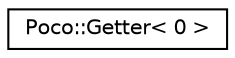 digraph "Graphical Class Hierarchy"
{
 // LATEX_PDF_SIZE
  edge [fontname="Helvetica",fontsize="10",labelfontname="Helvetica",labelfontsize="10"];
  node [fontname="Helvetica",fontsize="10",shape=record];
  rankdir="LR";
  Node0 [label="Poco::Getter\< 0 \>",height=0.2,width=0.4,color="black", fillcolor="white", style="filled",URL="$structPoco_1_1Getter_3_010_01_4.html",tooltip=" "];
}
